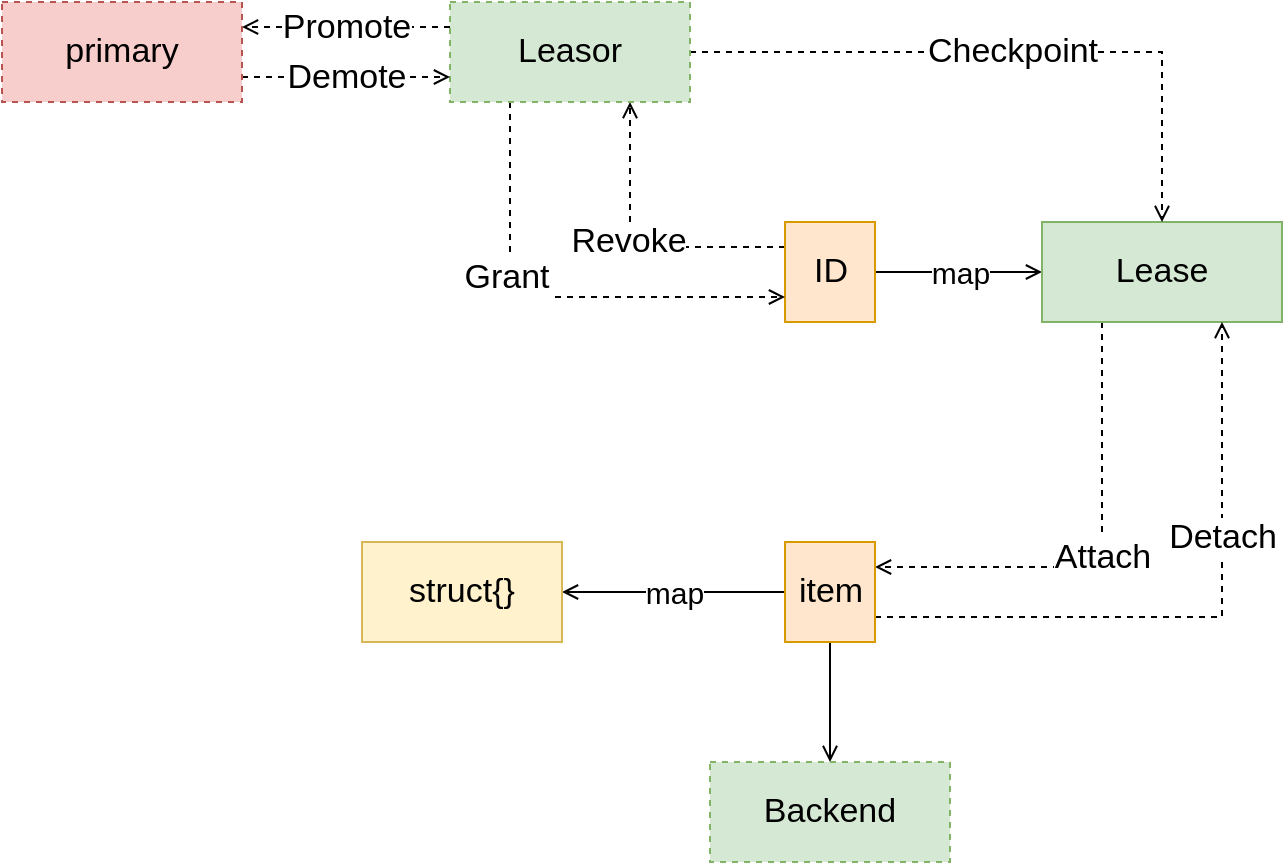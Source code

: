 <mxfile version="14.5.6" type="device" pages="2"><diagram id="FuBi8JRWMbpvufbFSC7r" name="Overview"><mxGraphModel dx="1038" dy="548" grid="1" gridSize="10" guides="1" tooltips="1" connect="1" arrows="1" fold="1" page="1" pageScale="1" pageWidth="827" pageHeight="1169" math="0" shadow="0"><root><mxCell id="0"/><mxCell id="1" parent="0"/><mxCell id="EN2ddqWijfkvZYr_lmuM-9" value="map" style="edgeStyle=orthogonalEdgeStyle;rounded=0;orthogonalLoop=1;jettySize=auto;html=1;exitX=1;exitY=0.5;exitDx=0;exitDy=0;entryX=0;entryY=0.5;entryDx=0;entryDy=0;fontSize=15;endArrow=open;endFill=0;" edge="1" parent="1" source="EN2ddqWijfkvZYr_lmuM-5" target="EN2ddqWijfkvZYr_lmuM-6"><mxGeometry relative="1" as="geometry"/></mxCell><mxCell id="EN2ddqWijfkvZYr_lmuM-26" style="edgeStyle=orthogonalEdgeStyle;rounded=0;orthogonalLoop=1;jettySize=auto;html=1;exitX=0;exitY=0.25;exitDx=0;exitDy=0;entryX=0.75;entryY=1;entryDx=0;entryDy=0;endArrow=open;endFill=0;fontSize=17;dashed=1;" edge="1" parent="1" source="EN2ddqWijfkvZYr_lmuM-5" target="EN2ddqWijfkvZYr_lmuM-23"><mxGeometry relative="1" as="geometry"/></mxCell><mxCell id="EN2ddqWijfkvZYr_lmuM-28" value="Revoke" style="edgeLabel;html=1;align=center;verticalAlign=middle;resizable=0;points=[];fontSize=17;" vertex="1" connectable="0" parent="EN2ddqWijfkvZYr_lmuM-26"><mxGeometry x="0.075" y="1" relative="1" as="geometry"><mxPoint as="offset"/></mxGeometry></mxCell><mxCell id="EN2ddqWijfkvZYr_lmuM-5" value="ID" style="rounded=0;whiteSpace=wrap;html=1;fontSize=17;fillColor=#ffe6cc;strokeColor=#d79b00;" vertex="1" parent="1"><mxGeometry x="501.5" y="230" width="45" height="50" as="geometry"/></mxCell><mxCell id="EN2ddqWijfkvZYr_lmuM-30" value="Attach" style="edgeStyle=orthogonalEdgeStyle;rounded=0;orthogonalLoop=1;jettySize=auto;html=1;exitX=0.25;exitY=1;exitDx=0;exitDy=0;entryX=1;entryY=0.25;entryDx=0;entryDy=0;endArrow=open;endFill=0;fontSize=17;dashed=1;" edge="1" parent="1" source="EN2ddqWijfkvZYr_lmuM-6" target="EN2ddqWijfkvZYr_lmuM-11"><mxGeometry relative="1" as="geometry"/></mxCell><mxCell id="EN2ddqWijfkvZYr_lmuM-6" value="Lease" style="rounded=0;whiteSpace=wrap;html=1;fontSize=17;fillColor=#d5e8d4;strokeColor=#82b366;" vertex="1" parent="1"><mxGeometry x="630" y="230" width="120" height="50" as="geometry"/></mxCell><mxCell id="EN2ddqWijfkvZYr_lmuM-34" style="edgeStyle=orthogonalEdgeStyle;rounded=0;orthogonalLoop=1;jettySize=auto;html=1;exitX=0.5;exitY=1;exitDx=0;exitDy=0;entryX=0.5;entryY=0;entryDx=0;entryDy=0;endArrow=open;endFill=0;fontSize=17;" edge="1" parent="1" source="EN2ddqWijfkvZYr_lmuM-11" target="EN2ddqWijfkvZYr_lmuM-33"><mxGeometry relative="1" as="geometry"/></mxCell><mxCell id="EN2ddqWijfkvZYr_lmuM-41" value="Detach" style="edgeStyle=orthogonalEdgeStyle;rounded=0;orthogonalLoop=1;jettySize=auto;html=1;exitX=1;exitY=0.75;exitDx=0;exitDy=0;entryX=0.75;entryY=1;entryDx=0;entryDy=0;dashed=1;endArrow=open;endFill=0;fontSize=17;" edge="1" parent="1" source="EN2ddqWijfkvZYr_lmuM-11" target="EN2ddqWijfkvZYr_lmuM-6"><mxGeometry x="0.326" relative="1" as="geometry"><mxPoint as="offset"/></mxGeometry></mxCell><mxCell id="EN2ddqWijfkvZYr_lmuM-42" value="map" style="edgeStyle=orthogonalEdgeStyle;rounded=0;orthogonalLoop=1;jettySize=auto;html=1;exitX=0;exitY=0.5;exitDx=0;exitDy=0;entryX=1;entryY=0.5;entryDx=0;entryDy=0;endArrow=open;endFill=0;fontSize=15;" edge="1" parent="1" source="EN2ddqWijfkvZYr_lmuM-11" target="EN2ddqWijfkvZYr_lmuM-12"><mxGeometry relative="1" as="geometry"/></mxCell><mxCell id="EN2ddqWijfkvZYr_lmuM-11" value="item" style="rounded=0;whiteSpace=wrap;html=1;fontSize=17;fillColor=#ffe6cc;strokeColor=#d79b00;" vertex="1" parent="1"><mxGeometry x="501.5" y="390" width="45" height="50" as="geometry"/></mxCell><mxCell id="EN2ddqWijfkvZYr_lmuM-12" value="struct{}" style="rounded=0;whiteSpace=wrap;html=1;fontSize=17;fillColor=#fff2cc;strokeColor=#d6b656;" vertex="1" parent="1"><mxGeometry x="290" y="390" width="100" height="50" as="geometry"/></mxCell><mxCell id="EN2ddqWijfkvZYr_lmuM-25" style="edgeStyle=orthogonalEdgeStyle;rounded=0;orthogonalLoop=1;jettySize=auto;html=1;exitX=0.25;exitY=1;exitDx=0;exitDy=0;entryX=0;entryY=0.75;entryDx=0;entryDy=0;endArrow=open;endFill=0;fontSize=17;dashed=1;" edge="1" parent="1" source="EN2ddqWijfkvZYr_lmuM-23" target="EN2ddqWijfkvZYr_lmuM-5"><mxGeometry relative="1" as="geometry"/></mxCell><mxCell id="EN2ddqWijfkvZYr_lmuM-27" value="Grant" style="edgeLabel;html=1;align=center;verticalAlign=middle;resizable=0;points=[];fontSize=17;" vertex="1" connectable="0" parent="EN2ddqWijfkvZYr_lmuM-25"><mxGeometry x="-0.249" y="-2" relative="1" as="geometry"><mxPoint as="offset"/></mxGeometry></mxCell><mxCell id="EN2ddqWijfkvZYr_lmuM-29" value="Checkpoint" style="edgeStyle=orthogonalEdgeStyle;rounded=0;orthogonalLoop=1;jettySize=auto;html=1;exitX=1;exitY=0.5;exitDx=0;exitDy=0;entryX=0.5;entryY=0;entryDx=0;entryDy=0;endArrow=open;endFill=0;fontSize=17;dashed=1;" edge="1" parent="1" source="EN2ddqWijfkvZYr_lmuM-23" target="EN2ddqWijfkvZYr_lmuM-6"><mxGeometry relative="1" as="geometry"/></mxCell><mxCell id="EN2ddqWijfkvZYr_lmuM-39" value="Promote" style="edgeStyle=orthogonalEdgeStyle;rounded=0;orthogonalLoop=1;jettySize=auto;html=1;exitX=0;exitY=0.25;exitDx=0;exitDy=0;entryX=1;entryY=0.25;entryDx=0;entryDy=0;dashed=1;endArrow=open;endFill=0;fontSize=17;" edge="1" parent="1" source="EN2ddqWijfkvZYr_lmuM-23" target="EN2ddqWijfkvZYr_lmuM-38"><mxGeometry relative="1" as="geometry"/></mxCell><mxCell id="EN2ddqWijfkvZYr_lmuM-23" value="Leasor" style="rounded=0;whiteSpace=wrap;html=1;fontSize=17;fillColor=#d5e8d4;strokeColor=#82b366;dashed=1;" vertex="1" parent="1"><mxGeometry x="334" y="120" width="120" height="50" as="geometry"/></mxCell><mxCell id="EN2ddqWijfkvZYr_lmuM-33" value="Backend" style="rounded=0;whiteSpace=wrap;html=1;fontSize=17;fillColor=#d5e8d4;strokeColor=#82b366;dashed=1;" vertex="1" parent="1"><mxGeometry x="464" y="500" width="120" height="50" as="geometry"/></mxCell><mxCell id="EN2ddqWijfkvZYr_lmuM-40" value="Demote" style="edgeStyle=orthogonalEdgeStyle;rounded=0;orthogonalLoop=1;jettySize=auto;html=1;exitX=1;exitY=0.75;exitDx=0;exitDy=0;entryX=0;entryY=0.75;entryDx=0;entryDy=0;dashed=1;endArrow=open;endFill=0;fontSize=17;" edge="1" parent="1" source="EN2ddqWijfkvZYr_lmuM-38" target="EN2ddqWijfkvZYr_lmuM-23"><mxGeometry relative="1" as="geometry"/></mxCell><mxCell id="EN2ddqWijfkvZYr_lmuM-38" value="primary" style="rounded=0;whiteSpace=wrap;html=1;fontSize=17;fillColor=#f8cecc;strokeColor=#b85450;dashed=1;" vertex="1" parent="1"><mxGeometry x="110" y="120" width="120" height="50" as="geometry"/></mxCell></root></mxGraphModel></diagram><diagram id="gMvul7QRb0r1GN4L2heR" name="Expired"><mxGraphModel dx="1038" dy="548" grid="1" gridSize="10" guides="1" tooltips="1" connect="1" arrows="1" fold="1" page="1" pageScale="1" pageWidth="827" pageHeight="1169" math="0" shadow="0"><root><mxCell id="VgRong3HVyyTZG3DcUdt-0"/><mxCell id="VgRong3HVyyTZG3DcUdt-1" parent="VgRong3HVyyTZG3DcUdt-0"/><mxCell id="c7-4Jc9su9h21t1ki58X-6" style="edgeStyle=orthogonalEdgeStyle;rounded=0;orthogonalLoop=1;jettySize=auto;html=1;exitX=0;exitY=0.5;exitDx=0;exitDy=0;entryX=0.5;entryY=0;entryDx=0;entryDy=0;startArrow=none;startFill=0;endArrow=open;endFill=0;fontSize=17;" edge="1" parent="VgRong3HVyyTZG3DcUdt-1" source="VgRong3HVyyTZG3DcUdt-2" target="c7-4Jc9su9h21t1ki58X-4"><mxGeometry relative="1" as="geometry"/></mxCell><mxCell id="c7-4Jc9su9h21t1ki58X-7" value="runLoop" style="edgeStyle=orthogonalEdgeStyle;rounded=0;orthogonalLoop=1;jettySize=auto;html=1;exitX=1;exitY=0.5;exitDx=0;exitDy=0;entryX=0.5;entryY=0;entryDx=0;entryDy=0;startArrow=none;startFill=0;endArrow=open;endFill=0;fontSize=17;dashed=1;fillColor=#f8cecc;strokeColor=#b85450;fontColor=#F19C99;" edge="1" parent="VgRong3HVyyTZG3DcUdt-1" source="VgRong3HVyyTZG3DcUdt-2" target="c7-4Jc9su9h21t1ki58X-1"><mxGeometry relative="1" as="geometry"/></mxCell><mxCell id="c7-4Jc9su9h21t1ki58X-15" style="edgeStyle=orthogonalEdgeStyle;rounded=0;orthogonalLoop=1;jettySize=auto;html=1;exitX=0.5;exitY=1;exitDx=0;exitDy=0;entryX=0.5;entryY=0;entryDx=0;entryDy=0;startArrow=none;startFill=0;endArrow=open;endFill=0;fontSize=17;" edge="1" parent="VgRong3HVyyTZG3DcUdt-1" source="VgRong3HVyyTZG3DcUdt-2" target="c7-4Jc9su9h21t1ki58X-14"><mxGeometry relative="1" as="geometry"/></mxCell><mxCell id="VgRong3HVyyTZG3DcUdt-2" value="Leasor" style="rounded=0;whiteSpace=wrap;html=1;fontSize=17;fillColor=#dae8fc;strokeColor=#6c8ebf;" vertex="1" parent="VgRong3HVyyTZG3DcUdt-1"><mxGeometry x="356" y="100" width="120" height="50" as="geometry"/></mxCell><mxCell id="c7-4Jc9su9h21t1ki58X-3" style="edgeStyle=orthogonalEdgeStyle;rounded=0;orthogonalLoop=1;jettySize=auto;html=1;exitX=1;exitY=0.5;exitDx=0;exitDy=0;entryX=0.071;entryY=0.5;entryDx=0;entryDy=0;entryPerimeter=0;endArrow=none;endFill=0;fontSize=17;startArrow=open;startFill=0;dashed=1;fillColor=#dae8fc;strokeColor=#6c8ebf;" edge="1" parent="VgRong3HVyyTZG3DcUdt-1" source="c7-4Jc9su9h21t1ki58X-1" target="c7-4Jc9su9h21t1ki58X-2"><mxGeometry relative="1" as="geometry"/></mxCell><mxCell id="c7-4Jc9su9h21t1ki58X-38" value="revokeExpiredLease" style="edgeStyle=orthogonalEdgeStyle;rounded=0;orthogonalLoop=1;jettySize=auto;html=1;exitX=0;exitY=0.5;exitDx=0;exitDy=0;entryX=0.75;entryY=0;entryDx=0;entryDy=0;dashed=1;startArrow=none;startFill=0;endArrow=open;endFill=0;fontSize=15;fillColor=#dae8fc;strokeColor=#6c8ebf;fontColor=#7EA6E0;" edge="1" parent="VgRong3HVyyTZG3DcUdt-1" source="c7-4Jc9su9h21t1ki58X-1" target="c7-4Jc9su9h21t1ki58X-14"><mxGeometry relative="1" as="geometry"/></mxCell><mxCell id="c7-4Jc9su9h21t1ki58X-1" value="timer" style="shape=partialRectangle;whiteSpace=wrap;html=1;left=0;right=0;fillColor=#d5e8d4;fontSize=17;strokeColor=#82b366;" vertex="1" parent="VgRong3HVyyTZG3DcUdt-1"><mxGeometry x="655" y="170" width="120" height="50" as="geometry"/></mxCell><mxCell id="c7-4Jc9su9h21t1ki58X-2" value="500ms" style="text;html=1;align=center;verticalAlign=middle;resizable=0;points=[];autosize=1;fontSize=15;fontColor=#7EA6E0;" vertex="1" parent="VgRong3HVyyTZG3DcUdt-1"><mxGeometry x="827" y="185" width="60" height="20" as="geometry"/></mxCell><mxCell id="c7-4Jc9su9h21t1ki58X-4" value="expireC" style="shape=partialRectangle;whiteSpace=wrap;html=1;left=0;right=0;fillColor=#d5e8d4;fontSize=17;strokeColor=#82b366;" vertex="1" parent="VgRong3HVyyTZG3DcUdt-1"><mxGeometry x="30" y="170" width="120" height="50" as="geometry"/></mxCell><mxCell id="c7-4Jc9su9h21t1ki58X-39" value="expired" style="edgeStyle=orthogonalEdgeStyle;rounded=0;orthogonalLoop=1;jettySize=auto;html=1;exitX=0.5;exitY=0;exitDx=0;exitDy=0;entryX=0.75;entryY=0;entryDx=0;entryDy=0;dashed=1;startArrow=none;startFill=0;endArrow=open;endFill=0;fontSize=15;fillColor=#dae8fc;strokeColor=#6c8ebf;fontColor=#7EA6E0;" edge="1" parent="VgRong3HVyyTZG3DcUdt-1" source="c7-4Jc9su9h21t1ki58X-8" target="c7-4Jc9su9h21t1ki58X-36"><mxGeometry relative="1" as="geometry"/></mxCell><mxCell id="c7-4Jc9su9h21t1ki58X-8" value="" style="rounded=0;whiteSpace=wrap;html=1;fontSize=17;fillColor=#ffe6cc;strokeColor=#d79b00;" vertex="1" parent="VgRong3HVyyTZG3DcUdt-1"><mxGeometry x="281" y="430" width="40" height="50" as="geometry"/></mxCell><mxCell id="c7-4Jc9su9h21t1ki58X-9" value="" style="rounded=0;whiteSpace=wrap;html=1;fontSize=17;fillColor=#ffe6cc;strokeColor=#d79b00;" vertex="1" parent="VgRong3HVyyTZG3DcUdt-1"><mxGeometry x="321" y="430" width="40" height="50" as="geometry"/></mxCell><mxCell id="c7-4Jc9su9h21t1ki58X-26" value="slice" style="edgeStyle=orthogonalEdgeStyle;rounded=0;orthogonalLoop=1;jettySize=auto;html=1;exitX=0.5;exitY=0;exitDx=0;exitDy=0;entryX=0.25;entryY=1;entryDx=0;entryDy=0;startArrow=none;startFill=0;endArrow=open;endFill=0;fontSize=15;" edge="1" parent="VgRong3HVyyTZG3DcUdt-1" source="c7-4Jc9su9h21t1ki58X-10" target="c7-4Jc9su9h21t1ki58X-19"><mxGeometry relative="1" as="geometry"/></mxCell><mxCell id="c7-4Jc9su9h21t1ki58X-10" value="" style="rounded=0;whiteSpace=wrap;html=1;fontSize=17;fillColor=#ffe6cc;strokeColor=#d79b00;" vertex="1" parent="VgRong3HVyyTZG3DcUdt-1"><mxGeometry x="361" y="430" width="40" height="50" as="geometry"/></mxCell><mxCell id="c7-4Jc9su9h21t1ki58X-31" value="sort&lt;br&gt;by time" style="edgeStyle=orthogonalEdgeStyle;rounded=0;orthogonalLoop=1;jettySize=auto;html=1;exitX=1;exitY=0.5;exitDx=0;exitDy=0;entryX=1;entryY=0.5;entryDx=0;entryDy=0;startArrow=none;startFill=0;endArrow=open;endFill=0;fontSize=15;dashed=1;" edge="1" parent="VgRong3HVyyTZG3DcUdt-1" source="c7-4Jc9su9h21t1ki58X-11" target="c7-4Jc9su9h21t1ki58X-28"><mxGeometry relative="1" as="geometry"/></mxCell><mxCell id="c7-4Jc9su9h21t1ki58X-11" value="" style="rounded=0;whiteSpace=wrap;html=1;fontSize=17;fillColor=#ffe6cc;strokeColor=#d79b00;" vertex="1" parent="VgRong3HVyyTZG3DcUdt-1"><mxGeometry x="401" y="430" width="40" height="50" as="geometry"/></mxCell><mxCell id="c7-4Jc9su9h21t1ki58X-17" style="edgeStyle=orthogonalEdgeStyle;rounded=0;orthogonalLoop=1;jettySize=auto;html=1;exitX=0;exitY=0.75;exitDx=0;exitDy=0;entryX=0;entryY=0.5;entryDx=0;entryDy=0;startArrow=none;startFill=0;endArrow=open;endFill=0;fontSize=15;" edge="1" parent="VgRong3HVyyTZG3DcUdt-1" source="c7-4Jc9su9h21t1ki58X-14" target="c7-4Jc9su9h21t1ki58X-8"><mxGeometry relative="1" as="geometry"/></mxCell><mxCell id="c7-4Jc9su9h21t1ki58X-21" style="edgeStyle=orthogonalEdgeStyle;rounded=0;orthogonalLoop=1;jettySize=auto;html=1;exitX=1;exitY=0.75;exitDx=0;exitDy=0;entryX=1;entryY=0.5;entryDx=0;entryDy=0;startArrow=none;startFill=0;endArrow=open;endFill=0;fontSize=15;" edge="1" parent="VgRong3HVyyTZG3DcUdt-1" source="c7-4Jc9su9h21t1ki58X-14" target="c7-4Jc9su9h21t1ki58X-20"><mxGeometry relative="1" as="geometry"/></mxCell><mxCell id="c7-4Jc9su9h21t1ki58X-14" value="LeaseExpiredNotifier" style="rounded=0;whiteSpace=wrap;html=1;fontSize=17;fillColor=#dae8fc;strokeColor=#6c8ebf;" vertex="1" parent="VgRong3HVyyTZG3DcUdt-1"><mxGeometry x="321" y="230" width="190" height="50" as="geometry"/></mxCell><mxCell id="c7-4Jc9su9h21t1ki58X-19" value="LeaseWithTime" style="rounded=0;whiteSpace=wrap;html=1;fontSize=17;fillColor=#dae8fc;strokeColor=#6c8ebf;" vertex="1" parent="VgRong3HVyyTZG3DcUdt-1"><mxGeometry x="346" y="310" width="140" height="50" as="geometry"/></mxCell><mxCell id="c7-4Jc9su9h21t1ki58X-24" value="map" style="edgeStyle=orthogonalEdgeStyle;rounded=0;orthogonalLoop=1;jettySize=auto;html=1;exitX=0.5;exitY=0;exitDx=0;exitDy=0;entryX=1;entryY=0.5;entryDx=0;entryDy=0;startArrow=none;startFill=0;endArrow=open;endFill=0;fontSize=15;" edge="1" parent="VgRong3HVyyTZG3DcUdt-1" source="c7-4Jc9su9h21t1ki58X-20" target="c7-4Jc9su9h21t1ki58X-19"><mxGeometry x="-0.429" relative="1" as="geometry"><mxPoint as="offset"/></mxGeometry></mxCell><mxCell id="c7-4Jc9su9h21t1ki58X-20" value="ID" style="rounded=0;whiteSpace=wrap;html=1;fontSize=17;fillColor=#ffe6cc;strokeColor=#d79b00;" vertex="1" parent="VgRong3HVyyTZG3DcUdt-1"><mxGeometry x="511" y="430" width="40" height="50" as="geometry"/></mxCell><mxCell id="c7-4Jc9su9h21t1ki58X-28" value="heap" style="rounded=0;whiteSpace=wrap;html=1;fontSize=17;dashed=1;fillColor=#f8cecc;strokeColor=#b85450;" vertex="1" parent="VgRong3HVyyTZG3DcUdt-1"><mxGeometry x="300" y="520" width="120" height="50" as="geometry"/></mxCell><mxCell id="c7-4Jc9su9h21t1ki58X-29" value="container" style="text;html=1;align=center;verticalAlign=middle;resizable=0;points=[];autosize=1;fontSize=15;" vertex="1" parent="VgRong3HVyyTZG3DcUdt-1"><mxGeometry x="300" y="500" width="80" height="20" as="geometry"/></mxCell><mxCell id="c7-4Jc9su9h21t1ki58X-33" value="" style="rounded=0;whiteSpace=wrap;html=1;fontSize=17;fillColor=#ffe6cc;strokeColor=#d79b00;" vertex="1" parent="VgRong3HVyyTZG3DcUdt-1"><mxGeometry x="30" y="310" width="40" height="50" as="geometry"/></mxCell><mxCell id="c7-4Jc9su9h21t1ki58X-34" value="" style="rounded=0;whiteSpace=wrap;html=1;fontSize=17;fillColor=#ffe6cc;strokeColor=#d79b00;" vertex="1" parent="VgRong3HVyyTZG3DcUdt-1"><mxGeometry x="70" y="310" width="40" height="50" as="geometry"/></mxCell><mxCell id="c7-4Jc9su9h21t1ki58X-42" style="edgeStyle=orthogonalEdgeStyle;rounded=0;orthogonalLoop=1;jettySize=auto;html=1;exitX=1;exitY=0.25;exitDx=0;exitDy=0;entryX=1;entryY=0.5;entryDx=0;entryDy=0;dashed=1;startArrow=none;startFill=0;endArrow=open;endFill=0;fontSize=15;fillColor=#dae8fc;strokeColor=#6c8ebf;" edge="1" parent="VgRong3HVyyTZG3DcUdt-1" source="c7-4Jc9su9h21t1ki58X-35" target="c7-4Jc9su9h21t1ki58X-4"><mxGeometry relative="1" as="geometry"/></mxCell><mxCell id="c7-4Jc9su9h21t1ki58X-35" value="" style="rounded=0;whiteSpace=wrap;html=1;fontSize=17;fillColor=#ffe6cc;strokeColor=#d79b00;" vertex="1" parent="VgRong3HVyyTZG3DcUdt-1"><mxGeometry x="110" y="310" width="40" height="50" as="geometry"/></mxCell><mxCell id="c7-4Jc9su9h21t1ki58X-40" value="append" style="edgeStyle=orthogonalEdgeStyle;rounded=0;orthogonalLoop=1;jettySize=auto;html=1;exitX=0.25;exitY=0;exitDx=0;exitDy=0;entryX=1;entryY=0.75;entryDx=0;entryDy=0;dashed=1;startArrow=none;startFill=0;endArrow=open;endFill=0;fontSize=15;fillColor=#dae8fc;strokeColor=#6C8EBF;fontColor=#7EA6E0;" edge="1" parent="VgRong3HVyyTZG3DcUdt-1" source="c7-4Jc9su9h21t1ki58X-36" target="c7-4Jc9su9h21t1ki58X-35"><mxGeometry x="-0.2" relative="1" as="geometry"><mxPoint as="offset"/></mxGeometry></mxCell><mxCell id="c7-4Jc9su9h21t1ki58X-36" value="" style="rounded=0;whiteSpace=wrap;html=1;fontSize=17;fillColor=#ffe6cc;strokeColor=#d79b00;" vertex="1" parent="VgRong3HVyyTZG3DcUdt-1"><mxGeometry x="170" y="430" width="40" height="50" as="geometry"/></mxCell></root></mxGraphModel></diagram></mxfile>